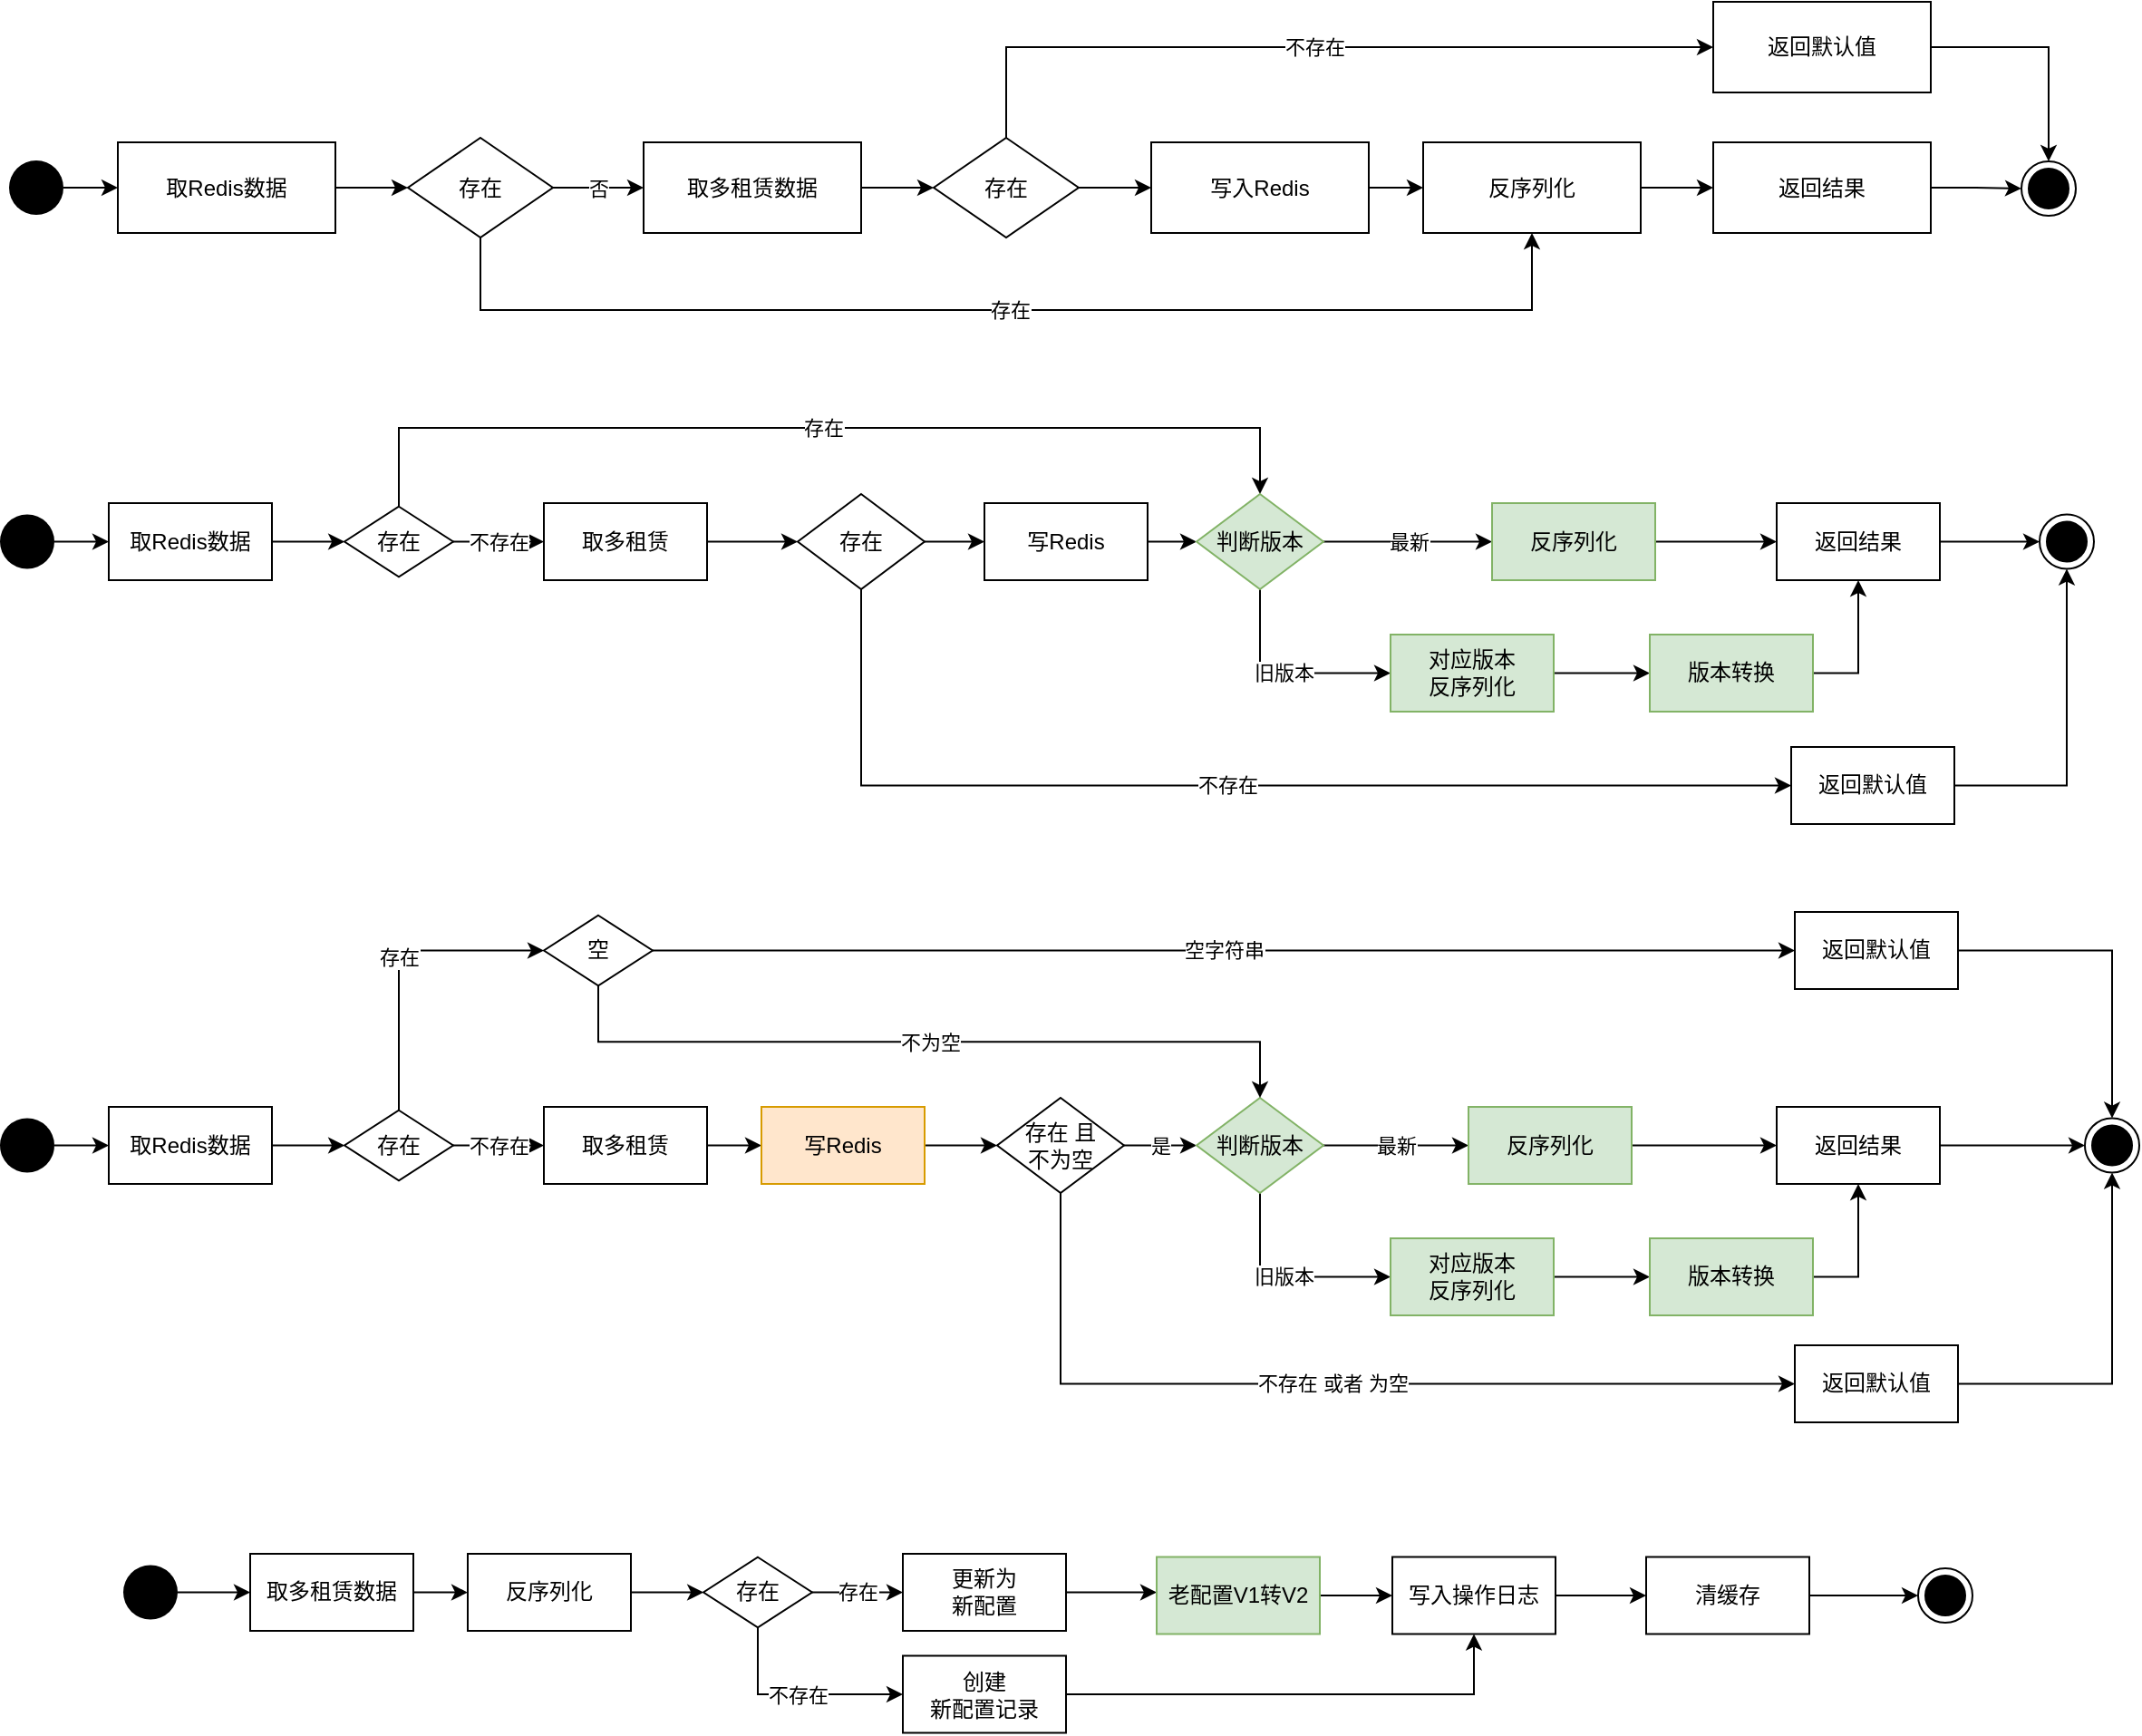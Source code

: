 <mxfile version="13.9.9" type="github">
  <diagram id="lCH3l3sZAvIwr4fx6T6T" name="Page-1">
    <mxGraphModel dx="1422" dy="762" grid="0" gridSize="10" guides="1" tooltips="1" connect="1" arrows="1" fold="1" page="1" pageScale="1" pageWidth="1654" pageHeight="2336" math="0" shadow="0">
      <root>
        <mxCell id="0" />
        <mxCell id="1" parent="0" />
        <mxCell id="pgZDr6GOO8oYsuXbYnGg-4" value="" style="edgeStyle=orthogonalEdgeStyle;rounded=0;orthogonalLoop=1;jettySize=auto;html=1;" parent="1" source="pgZDr6GOO8oYsuXbYnGg-1" target="pgZDr6GOO8oYsuXbYnGg-3" edge="1">
          <mxGeometry relative="1" as="geometry" />
        </mxCell>
        <mxCell id="pgZDr6GOO8oYsuXbYnGg-1" value="取Redis数据" style="rounded=0;whiteSpace=wrap;html=1;" parent="1" vertex="1">
          <mxGeometry x="120" y="327.5" width="120" height="50" as="geometry" />
        </mxCell>
        <mxCell id="pgZDr6GOO8oYsuXbYnGg-6" value="" style="edgeStyle=orthogonalEdgeStyle;rounded=0;orthogonalLoop=1;jettySize=auto;html=1;" parent="1" source="pgZDr6GOO8oYsuXbYnGg-2" target="pgZDr6GOO8oYsuXbYnGg-5" edge="1">
          <mxGeometry relative="1" as="geometry" />
        </mxCell>
        <mxCell id="pgZDr6GOO8oYsuXbYnGg-2" value="取多租赁数据" style="rounded=0;whiteSpace=wrap;html=1;" parent="1" vertex="1">
          <mxGeometry x="410" y="327.5" width="120" height="50" as="geometry" />
        </mxCell>
        <mxCell id="pgZDr6GOO8oYsuXbYnGg-7" value="否" style="edgeStyle=orthogonalEdgeStyle;rounded=0;orthogonalLoop=1;jettySize=auto;html=1;" parent="1" source="pgZDr6GOO8oYsuXbYnGg-3" target="pgZDr6GOO8oYsuXbYnGg-2" edge="1">
          <mxGeometry relative="1" as="geometry" />
        </mxCell>
        <mxCell id="pgZDr6GOO8oYsuXbYnGg-21" value="存在" style="edgeStyle=orthogonalEdgeStyle;rounded=0;orthogonalLoop=1;jettySize=auto;html=1;exitX=0.5;exitY=1;exitDx=0;exitDy=0;entryX=0.5;entryY=1;entryDx=0;entryDy=0;" parent="1" source="pgZDr6GOO8oYsuXbYnGg-3" target="pgZDr6GOO8oYsuXbYnGg-9" edge="1">
          <mxGeometry relative="1" as="geometry">
            <Array as="points">
              <mxPoint x="320" y="420" />
              <mxPoint x="900" y="420" />
            </Array>
            <mxPoint x="906" y="394" as="targetPoint" />
          </mxGeometry>
        </mxCell>
        <mxCell id="pgZDr6GOO8oYsuXbYnGg-3" value="存在" style="rhombus;whiteSpace=wrap;html=1;" parent="1" vertex="1">
          <mxGeometry x="280" y="325" width="80" height="55" as="geometry" />
        </mxCell>
        <mxCell id="pgZDr6GOO8oYsuXbYnGg-19" value="" style="edgeStyle=orthogonalEdgeStyle;rounded=0;orthogonalLoop=1;jettySize=auto;html=1;" parent="1" source="pgZDr6GOO8oYsuXbYnGg-5" target="pgZDr6GOO8oYsuXbYnGg-8" edge="1">
          <mxGeometry relative="1" as="geometry" />
        </mxCell>
        <mxCell id="pgZDr6GOO8oYsuXbYnGg-20" value="不存在" style="edgeStyle=orthogonalEdgeStyle;rounded=0;orthogonalLoop=1;jettySize=auto;html=1;exitX=0.5;exitY=0;exitDx=0;exitDy=0;entryX=0;entryY=0.5;entryDx=0;entryDy=0;" parent="1" source="pgZDr6GOO8oYsuXbYnGg-5" target="pgZDr6GOO8oYsuXbYnGg-15" edge="1">
          <mxGeometry relative="1" as="geometry" />
        </mxCell>
        <mxCell id="pgZDr6GOO8oYsuXbYnGg-5" value="存在" style="rhombus;whiteSpace=wrap;html=1;" parent="1" vertex="1">
          <mxGeometry x="570" y="325" width="80" height="55" as="geometry" />
        </mxCell>
        <mxCell id="pgZDr6GOO8oYsuXbYnGg-18" value="" style="edgeStyle=orthogonalEdgeStyle;rounded=0;orthogonalLoop=1;jettySize=auto;html=1;" parent="1" source="pgZDr6GOO8oYsuXbYnGg-8" target="pgZDr6GOO8oYsuXbYnGg-9" edge="1">
          <mxGeometry relative="1" as="geometry" />
        </mxCell>
        <mxCell id="pgZDr6GOO8oYsuXbYnGg-8" value="写入Redis" style="rounded=0;whiteSpace=wrap;html=1;" parent="1" vertex="1">
          <mxGeometry x="690" y="327.5" width="120" height="50" as="geometry" />
        </mxCell>
        <mxCell id="pgZDr6GOO8oYsuXbYnGg-14" value="" style="edgeStyle=orthogonalEdgeStyle;rounded=0;orthogonalLoop=1;jettySize=auto;html=1;" parent="1" source="pgZDr6GOO8oYsuXbYnGg-9" target="pgZDr6GOO8oYsuXbYnGg-11" edge="1">
          <mxGeometry relative="1" as="geometry" />
        </mxCell>
        <mxCell id="pgZDr6GOO8oYsuXbYnGg-9" value="反序列化" style="rounded=0;whiteSpace=wrap;html=1;" parent="1" vertex="1">
          <mxGeometry x="840" y="327.5" width="120" height="50" as="geometry" />
        </mxCell>
        <mxCell id="pgZDr6GOO8oYsuXbYnGg-13" value="" style="edgeStyle=orthogonalEdgeStyle;rounded=0;orthogonalLoop=1;jettySize=auto;html=1;" parent="1" source="pgZDr6GOO8oYsuXbYnGg-11" target="pgZDr6GOO8oYsuXbYnGg-12" edge="1">
          <mxGeometry relative="1" as="geometry" />
        </mxCell>
        <mxCell id="pgZDr6GOO8oYsuXbYnGg-11" value="返回结果" style="rounded=0;whiteSpace=wrap;html=1;" parent="1" vertex="1">
          <mxGeometry x="1000" y="327.5" width="120" height="50" as="geometry" />
        </mxCell>
        <mxCell id="pgZDr6GOO8oYsuXbYnGg-12" value="" style="ellipse;html=1;shape=endState;fillColor=#000000;strokeColor=#000000;" parent="1" vertex="1">
          <mxGeometry x="1170" y="338" width="30" height="30" as="geometry" />
        </mxCell>
        <mxCell id="pgZDr6GOO8oYsuXbYnGg-16" style="edgeStyle=orthogonalEdgeStyle;rounded=0;orthogonalLoop=1;jettySize=auto;html=1;exitX=1;exitY=0.5;exitDx=0;exitDy=0;" parent="1" source="pgZDr6GOO8oYsuXbYnGg-15" target="pgZDr6GOO8oYsuXbYnGg-12" edge="1">
          <mxGeometry relative="1" as="geometry" />
        </mxCell>
        <mxCell id="pgZDr6GOO8oYsuXbYnGg-15" value="返回默认值" style="rounded=0;whiteSpace=wrap;html=1;" parent="1" vertex="1">
          <mxGeometry x="1000" y="250" width="120" height="50" as="geometry" />
        </mxCell>
        <mxCell id="pgZDr6GOO8oYsuXbYnGg-23" value="" style="edgeStyle=orthogonalEdgeStyle;rounded=0;orthogonalLoop=1;jettySize=auto;html=1;" parent="1" source="pgZDr6GOO8oYsuXbYnGg-22" target="pgZDr6GOO8oYsuXbYnGg-1" edge="1">
          <mxGeometry relative="1" as="geometry" />
        </mxCell>
        <mxCell id="pgZDr6GOO8oYsuXbYnGg-22" value="" style="ellipse;fillColor=#000000;strokeColor=none;" parent="1" vertex="1">
          <mxGeometry x="60" y="337.5" width="30" height="30" as="geometry" />
        </mxCell>
        <mxCell id="pgZDr6GOO8oYsuXbYnGg-72" value="" style="edgeStyle=orthogonalEdgeStyle;rounded=0;orthogonalLoop=1;jettySize=auto;html=1;" parent="1" source="pgZDr6GOO8oYsuXbYnGg-47" target="pgZDr6GOO8oYsuXbYnGg-71" edge="1">
          <mxGeometry relative="1" as="geometry" />
        </mxCell>
        <mxCell id="pgZDr6GOO8oYsuXbYnGg-47" value="取Redis数据" style="rounded=0;whiteSpace=wrap;html=1;" parent="1" vertex="1">
          <mxGeometry x="115" y="526.5" width="90" height="42.5" as="geometry" />
        </mxCell>
        <mxCell id="pgZDr6GOO8oYsuXbYnGg-66" value="" style="edgeStyle=orthogonalEdgeStyle;rounded=0;orthogonalLoop=1;jettySize=auto;html=1;" parent="1" source="pgZDr6GOO8oYsuXbYnGg-67" target="pgZDr6GOO8oYsuXbYnGg-47" edge="1">
          <mxGeometry relative="1" as="geometry" />
        </mxCell>
        <mxCell id="pgZDr6GOO8oYsuXbYnGg-67" value="" style="ellipse;fillColor=#000000;strokeColor=none;" parent="1" vertex="1">
          <mxGeometry x="55" y="532.75" width="30" height="30" as="geometry" />
        </mxCell>
        <mxCell id="pgZDr6GOO8oYsuXbYnGg-74" value="不存在" style="edgeStyle=orthogonalEdgeStyle;rounded=0;orthogonalLoop=1;jettySize=auto;html=1;" parent="1" source="pgZDr6GOO8oYsuXbYnGg-71" target="pgZDr6GOO8oYsuXbYnGg-73" edge="1">
          <mxGeometry relative="1" as="geometry" />
        </mxCell>
        <mxCell id="pgZDr6GOO8oYsuXbYnGg-90" value="存在" style="edgeStyle=orthogonalEdgeStyle;rounded=0;orthogonalLoop=1;jettySize=auto;html=1;exitX=0.5;exitY=0;exitDx=0;exitDy=0;entryX=0.5;entryY=0;entryDx=0;entryDy=0;" parent="1" source="pgZDr6GOO8oYsuXbYnGg-71" target="pgZDr6GOO8oYsuXbYnGg-81" edge="1">
          <mxGeometry relative="1" as="geometry">
            <mxPoint x="355" y="440.255" as="targetPoint" />
            <Array as="points">
              <mxPoint x="275" y="485" />
              <mxPoint x="750" y="485" />
            </Array>
          </mxGeometry>
        </mxCell>
        <mxCell id="pgZDr6GOO8oYsuXbYnGg-71" value="存在" style="rhombus;whiteSpace=wrap;html=1;" parent="1" vertex="1">
          <mxGeometry x="245" y="528.38" width="60" height="38.75" as="geometry" />
        </mxCell>
        <mxCell id="uW7PlwL_3_CGzhX4v0mg-35" value="" style="edgeStyle=orthogonalEdgeStyle;rounded=0;orthogonalLoop=1;jettySize=auto;html=1;" edge="1" parent="1" source="pgZDr6GOO8oYsuXbYnGg-73" target="pgZDr6GOO8oYsuXbYnGg-78">
          <mxGeometry relative="1" as="geometry" />
        </mxCell>
        <mxCell id="pgZDr6GOO8oYsuXbYnGg-73" value="取多租赁" style="rounded=0;whiteSpace=wrap;html=1;" parent="1" vertex="1">
          <mxGeometry x="355" y="526.5" width="90" height="42.5" as="geometry" />
        </mxCell>
        <mxCell id="uW7PlwL_3_CGzhX4v0mg-37" value="" style="edgeStyle=orthogonalEdgeStyle;rounded=0;orthogonalLoop=1;jettySize=auto;html=1;" edge="1" parent="1" source="pgZDr6GOO8oYsuXbYnGg-75" target="pgZDr6GOO8oYsuXbYnGg-81">
          <mxGeometry relative="1" as="geometry" />
        </mxCell>
        <mxCell id="pgZDr6GOO8oYsuXbYnGg-75" value="写Redis" style="rounded=0;whiteSpace=wrap;html=1;" parent="1" vertex="1">
          <mxGeometry x="598" y="526.5" width="90" height="42.5" as="geometry" />
        </mxCell>
        <mxCell id="pgZDr6GOO8oYsuXbYnGg-103" value="不存在" style="edgeStyle=orthogonalEdgeStyle;rounded=0;orthogonalLoop=1;jettySize=auto;html=1;exitX=0.5;exitY=1;exitDx=0;exitDy=0;entryX=0;entryY=0.5;entryDx=0;entryDy=0;" parent="1" source="pgZDr6GOO8oYsuXbYnGg-78" target="pgZDr6GOO8oYsuXbYnGg-102" edge="1">
          <mxGeometry relative="1" as="geometry" />
        </mxCell>
        <mxCell id="uW7PlwL_3_CGzhX4v0mg-36" value="" style="edgeStyle=orthogonalEdgeStyle;rounded=0;orthogonalLoop=1;jettySize=auto;html=1;" edge="1" parent="1" source="pgZDr6GOO8oYsuXbYnGg-78" target="pgZDr6GOO8oYsuXbYnGg-75">
          <mxGeometry relative="1" as="geometry" />
        </mxCell>
        <mxCell id="pgZDr6GOO8oYsuXbYnGg-78" value="存在" style="rhombus;whiteSpace=wrap;html=1;" parent="1" vertex="1">
          <mxGeometry x="495" y="521.5" width="70" height="52.5" as="geometry" />
        </mxCell>
        <mxCell id="pgZDr6GOO8oYsuXbYnGg-85" value="最新" style="edgeStyle=orthogonalEdgeStyle;rounded=0;orthogonalLoop=1;jettySize=auto;html=1;" parent="1" source="pgZDr6GOO8oYsuXbYnGg-81" target="pgZDr6GOO8oYsuXbYnGg-83" edge="1">
          <mxGeometry relative="1" as="geometry" />
        </mxCell>
        <mxCell id="pgZDr6GOO8oYsuXbYnGg-96" value="旧版本" style="edgeStyle=orthogonalEdgeStyle;rounded=0;orthogonalLoop=1;jettySize=auto;html=1;exitX=0.5;exitY=1;exitDx=0;exitDy=0;entryX=0;entryY=0.5;entryDx=0;entryDy=0;" parent="1" source="pgZDr6GOO8oYsuXbYnGg-81" target="pgZDr6GOO8oYsuXbYnGg-95" edge="1">
          <mxGeometry relative="1" as="geometry" />
        </mxCell>
        <mxCell id="pgZDr6GOO8oYsuXbYnGg-81" value="判断版本" style="rhombus;whiteSpace=wrap;html=1;fillColor=#d5e8d4;strokeColor=#82b366;" parent="1" vertex="1">
          <mxGeometry x="715" y="521.5" width="70" height="52.5" as="geometry" />
        </mxCell>
        <mxCell id="pgZDr6GOO8oYsuXbYnGg-86" value="" style="edgeStyle=orthogonalEdgeStyle;rounded=0;orthogonalLoop=1;jettySize=auto;html=1;" parent="1" source="pgZDr6GOO8oYsuXbYnGg-83" target="pgZDr6GOO8oYsuXbYnGg-84" edge="1">
          <mxGeometry relative="1" as="geometry" />
        </mxCell>
        <mxCell id="pgZDr6GOO8oYsuXbYnGg-83" value="反序列化" style="rounded=0;whiteSpace=wrap;html=1;fillColor=#d5e8d4;strokeColor=#82b366;" parent="1" vertex="1">
          <mxGeometry x="878" y="526.51" width="90" height="42.5" as="geometry" />
        </mxCell>
        <mxCell id="pgZDr6GOO8oYsuXbYnGg-88" value="" style="edgeStyle=orthogonalEdgeStyle;rounded=0;orthogonalLoop=1;jettySize=auto;html=1;" parent="1" source="pgZDr6GOO8oYsuXbYnGg-84" target="pgZDr6GOO8oYsuXbYnGg-87" edge="1">
          <mxGeometry relative="1" as="geometry" />
        </mxCell>
        <mxCell id="pgZDr6GOO8oYsuXbYnGg-84" value="返回结果" style="rounded=0;whiteSpace=wrap;html=1;" parent="1" vertex="1">
          <mxGeometry x="1035" y="526.5" width="90" height="42.5" as="geometry" />
        </mxCell>
        <mxCell id="pgZDr6GOO8oYsuXbYnGg-87" value="" style="ellipse;html=1;shape=endState;fillColor=#000000;strokeColor=#000000;" parent="1" vertex="1">
          <mxGeometry x="1180" y="532.76" width="30" height="30" as="geometry" />
        </mxCell>
        <mxCell id="pgZDr6GOO8oYsuXbYnGg-98" value="" style="edgeStyle=orthogonalEdgeStyle;rounded=0;orthogonalLoop=1;jettySize=auto;html=1;" parent="1" source="pgZDr6GOO8oYsuXbYnGg-95" target="pgZDr6GOO8oYsuXbYnGg-97" edge="1">
          <mxGeometry relative="1" as="geometry" />
        </mxCell>
        <mxCell id="pgZDr6GOO8oYsuXbYnGg-95" value="对应版本&lt;br&gt;反序列化" style="rounded=0;whiteSpace=wrap;html=1;fillColor=#d5e8d4;strokeColor=#82b366;" parent="1" vertex="1">
          <mxGeometry x="822" y="599" width="90" height="42.5" as="geometry" />
        </mxCell>
        <mxCell id="pgZDr6GOO8oYsuXbYnGg-99" style="edgeStyle=orthogonalEdgeStyle;rounded=0;orthogonalLoop=1;jettySize=auto;html=1;exitX=1;exitY=0.5;exitDx=0;exitDy=0;" parent="1" source="pgZDr6GOO8oYsuXbYnGg-97" target="pgZDr6GOO8oYsuXbYnGg-84" edge="1">
          <mxGeometry relative="1" as="geometry" />
        </mxCell>
        <mxCell id="pgZDr6GOO8oYsuXbYnGg-97" value="版本转换" style="rounded=0;whiteSpace=wrap;html=1;fillColor=#d5e8d4;strokeColor=#82b366;" parent="1" vertex="1">
          <mxGeometry x="965" y="599" width="90" height="42.5" as="geometry" />
        </mxCell>
        <mxCell id="pgZDr6GOO8oYsuXbYnGg-104" style="edgeStyle=orthogonalEdgeStyle;rounded=0;orthogonalLoop=1;jettySize=auto;html=1;exitX=1;exitY=0.5;exitDx=0;exitDy=0;entryX=0.5;entryY=1;entryDx=0;entryDy=0;" parent="1" source="pgZDr6GOO8oYsuXbYnGg-102" target="pgZDr6GOO8oYsuXbYnGg-87" edge="1">
          <mxGeometry relative="1" as="geometry" />
        </mxCell>
        <mxCell id="pgZDr6GOO8oYsuXbYnGg-102" value="返回默认值" style="rounded=0;whiteSpace=wrap;html=1;" parent="1" vertex="1">
          <mxGeometry x="1043" y="661" width="90" height="42.5" as="geometry" />
        </mxCell>
        <mxCell id="pgZDr6GOO8oYsuXbYnGg-109" value="" style="edgeStyle=orthogonalEdgeStyle;rounded=0;orthogonalLoop=1;jettySize=auto;html=1;" parent="1" source="pgZDr6GOO8oYsuXbYnGg-107" target="pgZDr6GOO8oYsuXbYnGg-108" edge="1">
          <mxGeometry relative="1" as="geometry" />
        </mxCell>
        <mxCell id="pgZDr6GOO8oYsuXbYnGg-107" value="" style="ellipse;fillColor=#000000;strokeColor=none;" parent="1" vertex="1">
          <mxGeometry x="123" y="1112.25" width="30" height="30" as="geometry" />
        </mxCell>
        <mxCell id="pgZDr6GOO8oYsuXbYnGg-113" value="" style="edgeStyle=orthogonalEdgeStyle;rounded=0;orthogonalLoop=1;jettySize=auto;html=1;" parent="1" source="pgZDr6GOO8oYsuXbYnGg-108" edge="1">
          <mxGeometry relative="1" as="geometry">
            <mxPoint x="313" y="1127.35" as="targetPoint" />
          </mxGeometry>
        </mxCell>
        <mxCell id="pgZDr6GOO8oYsuXbYnGg-108" value="取多租赁数据" style="rounded=0;whiteSpace=wrap;html=1;" parent="1" vertex="1">
          <mxGeometry x="193" y="1106" width="90" height="42.5" as="geometry" />
        </mxCell>
        <mxCell id="pgZDr6GOO8oYsuXbYnGg-115" value="" style="edgeStyle=orthogonalEdgeStyle;rounded=0;orthogonalLoop=1;jettySize=auto;html=1;" parent="1" source="pgZDr6GOO8oYsuXbYnGg-111" target="pgZDr6GOO8oYsuXbYnGg-112" edge="1">
          <mxGeometry relative="1" as="geometry" />
        </mxCell>
        <mxCell id="pgZDr6GOO8oYsuXbYnGg-111" value="反序列化" style="rounded=0;whiteSpace=wrap;html=1;" parent="1" vertex="1">
          <mxGeometry x="313" y="1106" width="90" height="42.5" as="geometry" />
        </mxCell>
        <mxCell id="pgZDr6GOO8oYsuXbYnGg-118" value="不存在" style="edgeStyle=orthogonalEdgeStyle;rounded=0;orthogonalLoop=1;jettySize=auto;html=1;exitX=0.5;exitY=1;exitDx=0;exitDy=0;entryX=0;entryY=0.5;entryDx=0;entryDy=0;" parent="1" source="pgZDr6GOO8oYsuXbYnGg-112" target="pgZDr6GOO8oYsuXbYnGg-117" edge="1">
          <mxGeometry relative="1" as="geometry" />
        </mxCell>
        <mxCell id="pgZDr6GOO8oYsuXbYnGg-120" value="存在" style="edgeStyle=orthogonalEdgeStyle;rounded=0;orthogonalLoop=1;jettySize=auto;html=1;" parent="1" source="pgZDr6GOO8oYsuXbYnGg-112" target="pgZDr6GOO8oYsuXbYnGg-119" edge="1">
          <mxGeometry relative="1" as="geometry" />
        </mxCell>
        <mxCell id="pgZDr6GOO8oYsuXbYnGg-112" value="存在" style="rhombus;whiteSpace=wrap;html=1;" parent="1" vertex="1">
          <mxGeometry x="443" y="1107.875" width="60" height="38.75" as="geometry" />
        </mxCell>
        <mxCell id="pgZDr6GOO8oYsuXbYnGg-127" style="edgeStyle=orthogonalEdgeStyle;rounded=0;orthogonalLoop=1;jettySize=auto;html=1;exitX=1;exitY=0.5;exitDx=0;exitDy=0;" parent="1" source="pgZDr6GOO8oYsuXbYnGg-117" target="pgZDr6GOO8oYsuXbYnGg-121" edge="1">
          <mxGeometry relative="1" as="geometry" />
        </mxCell>
        <mxCell id="pgZDr6GOO8oYsuXbYnGg-117" value="创建 &lt;br&gt;新配置记录" style="rounded=0;whiteSpace=wrap;html=1;" parent="1" vertex="1">
          <mxGeometry x="553" y="1162.25" width="90" height="42.5" as="geometry" />
        </mxCell>
        <mxCell id="pgZDr6GOO8oYsuXbYnGg-129" value="" style="edgeStyle=orthogonalEdgeStyle;rounded=0;orthogonalLoop=1;jettySize=auto;html=1;" parent="1" source="pgZDr6GOO8oYsuXbYnGg-119" edge="1">
          <mxGeometry relative="1" as="geometry">
            <mxPoint x="693" y="1127.25" as="targetPoint" />
          </mxGeometry>
        </mxCell>
        <mxCell id="pgZDr6GOO8oYsuXbYnGg-119" value="更新为&lt;br&gt;新配置" style="rounded=0;whiteSpace=wrap;html=1;" parent="1" vertex="1">
          <mxGeometry x="553" y="1106" width="90" height="42.5" as="geometry" />
        </mxCell>
        <mxCell id="pgZDr6GOO8oYsuXbYnGg-125" value="" style="edgeStyle=orthogonalEdgeStyle;rounded=0;orthogonalLoop=1;jettySize=auto;html=1;" parent="1" source="pgZDr6GOO8oYsuXbYnGg-121" target="pgZDr6GOO8oYsuXbYnGg-123" edge="1">
          <mxGeometry relative="1" as="geometry" />
        </mxCell>
        <mxCell id="pgZDr6GOO8oYsuXbYnGg-121" value="写入操作日志" style="rounded=0;whiteSpace=wrap;html=1;" parent="1" vertex="1">
          <mxGeometry x="823" y="1107.75" width="90" height="42.5" as="geometry" />
        </mxCell>
        <mxCell id="pgZDr6GOO8oYsuXbYnGg-126" value="" style="edgeStyle=orthogonalEdgeStyle;rounded=0;orthogonalLoop=1;jettySize=auto;html=1;" parent="1" source="pgZDr6GOO8oYsuXbYnGg-123" target="pgZDr6GOO8oYsuXbYnGg-124" edge="1">
          <mxGeometry relative="1" as="geometry" />
        </mxCell>
        <mxCell id="pgZDr6GOO8oYsuXbYnGg-123" value="清缓存" style="rounded=0;whiteSpace=wrap;html=1;" parent="1" vertex="1">
          <mxGeometry x="963" y="1107.75" width="90" height="42.5" as="geometry" />
        </mxCell>
        <mxCell id="pgZDr6GOO8oYsuXbYnGg-124" value="" style="ellipse;html=1;shape=endState;fillColor=#000000;strokeColor=#000000;" parent="1" vertex="1">
          <mxGeometry x="1113" y="1114" width="30" height="30" as="geometry" />
        </mxCell>
        <mxCell id="pgZDr6GOO8oYsuXbYnGg-130" value="" style="edgeStyle=orthogonalEdgeStyle;rounded=0;orthogonalLoop=1;jettySize=auto;html=1;" parent="1" source="pgZDr6GOO8oYsuXbYnGg-128" target="pgZDr6GOO8oYsuXbYnGg-121" edge="1">
          <mxGeometry relative="1" as="geometry" />
        </mxCell>
        <mxCell id="pgZDr6GOO8oYsuXbYnGg-128" value="老配置V1转V2" style="rounded=0;whiteSpace=wrap;html=1;fillColor=#d5e8d4;strokeColor=#82b366;" parent="1" vertex="1">
          <mxGeometry x="693" y="1107.75" width="90" height="42.5" as="geometry" />
        </mxCell>
        <mxCell id="uW7PlwL_3_CGzhX4v0mg-2" value="" style="edgeStyle=orthogonalEdgeStyle;rounded=0;orthogonalLoop=1;jettySize=auto;html=1;" edge="1" parent="1" source="uW7PlwL_3_CGzhX4v0mg-3" target="uW7PlwL_3_CGzhX4v0mg-8">
          <mxGeometry relative="1" as="geometry" />
        </mxCell>
        <mxCell id="uW7PlwL_3_CGzhX4v0mg-3" value="取Redis数据" style="rounded=0;whiteSpace=wrap;html=1;" vertex="1" parent="1">
          <mxGeometry x="115" y="859.5" width="90" height="42.5" as="geometry" />
        </mxCell>
        <mxCell id="uW7PlwL_3_CGzhX4v0mg-4" value="" style="edgeStyle=orthogonalEdgeStyle;rounded=0;orthogonalLoop=1;jettySize=auto;html=1;" edge="1" parent="1" source="uW7PlwL_3_CGzhX4v0mg-5" target="uW7PlwL_3_CGzhX4v0mg-3">
          <mxGeometry relative="1" as="geometry" />
        </mxCell>
        <mxCell id="uW7PlwL_3_CGzhX4v0mg-5" value="" style="ellipse;fillColor=#000000;strokeColor=none;" vertex="1" parent="1">
          <mxGeometry x="55" y="865.75" width="30" height="30" as="geometry" />
        </mxCell>
        <mxCell id="uW7PlwL_3_CGzhX4v0mg-6" value="不存在" style="edgeStyle=orthogonalEdgeStyle;rounded=0;orthogonalLoop=1;jettySize=auto;html=1;" edge="1" parent="1" source="uW7PlwL_3_CGzhX4v0mg-8" target="uW7PlwL_3_CGzhX4v0mg-10">
          <mxGeometry relative="1" as="geometry" />
        </mxCell>
        <mxCell id="uW7PlwL_3_CGzhX4v0mg-7" value="存在" style="edgeStyle=orthogonalEdgeStyle;rounded=0;orthogonalLoop=1;jettySize=auto;html=1;exitX=0.5;exitY=0;exitDx=0;exitDy=0;entryX=0;entryY=0.5;entryDx=0;entryDy=0;" edge="1" parent="1" source="uW7PlwL_3_CGzhX4v0mg-8" target="uW7PlwL_3_CGzhX4v0mg-26">
          <mxGeometry relative="1" as="geometry" />
        </mxCell>
        <mxCell id="uW7PlwL_3_CGzhX4v0mg-8" value="存在" style="rhombus;whiteSpace=wrap;html=1;" vertex="1" parent="1">
          <mxGeometry x="245" y="861.38" width="60" height="38.75" as="geometry" />
        </mxCell>
        <mxCell id="uW7PlwL_3_CGzhX4v0mg-9" value="" style="edgeStyle=orthogonalEdgeStyle;rounded=0;orthogonalLoop=1;jettySize=auto;html=1;" edge="1" parent="1" source="uW7PlwL_3_CGzhX4v0mg-10" target="uW7PlwL_3_CGzhX4v0mg-12">
          <mxGeometry relative="1" as="geometry" />
        </mxCell>
        <mxCell id="uW7PlwL_3_CGzhX4v0mg-10" value="取多租赁" style="rounded=0;whiteSpace=wrap;html=1;" vertex="1" parent="1">
          <mxGeometry x="355" y="859.5" width="90" height="42.5" as="geometry" />
        </mxCell>
        <mxCell id="uW7PlwL_3_CGzhX4v0mg-11" value="" style="edgeStyle=orthogonalEdgeStyle;rounded=0;orthogonalLoop=1;jettySize=auto;html=1;" edge="1" parent="1" source="uW7PlwL_3_CGzhX4v0mg-12" target="uW7PlwL_3_CGzhX4v0mg-15">
          <mxGeometry relative="1" as="geometry" />
        </mxCell>
        <mxCell id="uW7PlwL_3_CGzhX4v0mg-12" value="写Redis" style="rounded=0;whiteSpace=wrap;html=1;fillColor=#ffe6cc;strokeColor=#d79b00;" vertex="1" parent="1">
          <mxGeometry x="475" y="859.5" width="90" height="42.5" as="geometry" />
        </mxCell>
        <mxCell id="uW7PlwL_3_CGzhX4v0mg-13" value="是" style="edgeStyle=orthogonalEdgeStyle;rounded=0;orthogonalLoop=1;jettySize=auto;html=1;" edge="1" parent="1" source="uW7PlwL_3_CGzhX4v0mg-15" target="uW7PlwL_3_CGzhX4v0mg-18">
          <mxGeometry relative="1" as="geometry" />
        </mxCell>
        <mxCell id="uW7PlwL_3_CGzhX4v0mg-14" value="不存在 或者 为空" style="edgeStyle=orthogonalEdgeStyle;rounded=0;orthogonalLoop=1;jettySize=auto;html=1;exitX=0.5;exitY=1;exitDx=0;exitDy=0;entryX=0;entryY=0.5;entryDx=0;entryDy=0;" edge="1" parent="1" source="uW7PlwL_3_CGzhX4v0mg-15" target="uW7PlwL_3_CGzhX4v0mg-34">
          <mxGeometry relative="1" as="geometry" />
        </mxCell>
        <mxCell id="uW7PlwL_3_CGzhX4v0mg-15" value="存在 且&lt;br&gt;不为空" style="rhombus;whiteSpace=wrap;html=1;" vertex="1" parent="1">
          <mxGeometry x="605" y="854.5" width="70" height="52.5" as="geometry" />
        </mxCell>
        <mxCell id="uW7PlwL_3_CGzhX4v0mg-16" value="最新" style="edgeStyle=orthogonalEdgeStyle;rounded=0;orthogonalLoop=1;jettySize=auto;html=1;" edge="1" parent="1" source="uW7PlwL_3_CGzhX4v0mg-18" target="uW7PlwL_3_CGzhX4v0mg-20">
          <mxGeometry relative="1" as="geometry" />
        </mxCell>
        <mxCell id="uW7PlwL_3_CGzhX4v0mg-17" value="旧版本" style="edgeStyle=orthogonalEdgeStyle;rounded=0;orthogonalLoop=1;jettySize=auto;html=1;exitX=0.5;exitY=1;exitDx=0;exitDy=0;entryX=0;entryY=0.5;entryDx=0;entryDy=0;" edge="1" parent="1" source="uW7PlwL_3_CGzhX4v0mg-18" target="uW7PlwL_3_CGzhX4v0mg-30">
          <mxGeometry relative="1" as="geometry" />
        </mxCell>
        <mxCell id="uW7PlwL_3_CGzhX4v0mg-18" value="判断版本" style="rhombus;whiteSpace=wrap;html=1;fillColor=#d5e8d4;strokeColor=#82b366;" vertex="1" parent="1">
          <mxGeometry x="715" y="854.5" width="70" height="52.5" as="geometry" />
        </mxCell>
        <mxCell id="uW7PlwL_3_CGzhX4v0mg-19" value="" style="edgeStyle=orthogonalEdgeStyle;rounded=0;orthogonalLoop=1;jettySize=auto;html=1;" edge="1" parent="1" source="uW7PlwL_3_CGzhX4v0mg-20" target="uW7PlwL_3_CGzhX4v0mg-22">
          <mxGeometry relative="1" as="geometry" />
        </mxCell>
        <mxCell id="uW7PlwL_3_CGzhX4v0mg-20" value="反序列化" style="rounded=0;whiteSpace=wrap;html=1;fillColor=#d5e8d4;strokeColor=#82b366;" vertex="1" parent="1">
          <mxGeometry x="865" y="859.51" width="90" height="42.5" as="geometry" />
        </mxCell>
        <mxCell id="uW7PlwL_3_CGzhX4v0mg-21" value="" style="edgeStyle=orthogonalEdgeStyle;rounded=0;orthogonalLoop=1;jettySize=auto;html=1;" edge="1" parent="1" source="uW7PlwL_3_CGzhX4v0mg-22" target="uW7PlwL_3_CGzhX4v0mg-23">
          <mxGeometry relative="1" as="geometry" />
        </mxCell>
        <mxCell id="uW7PlwL_3_CGzhX4v0mg-22" value="返回结果" style="rounded=0;whiteSpace=wrap;html=1;" vertex="1" parent="1">
          <mxGeometry x="1035" y="859.5" width="90" height="42.5" as="geometry" />
        </mxCell>
        <mxCell id="uW7PlwL_3_CGzhX4v0mg-23" value="" style="ellipse;html=1;shape=endState;fillColor=#000000;strokeColor=#000000;" vertex="1" parent="1">
          <mxGeometry x="1205" y="865.76" width="30" height="30" as="geometry" />
        </mxCell>
        <mxCell id="uW7PlwL_3_CGzhX4v0mg-24" value="空字符串" style="edgeStyle=orthogonalEdgeStyle;rounded=0;orthogonalLoop=1;jettySize=auto;html=1;exitX=1;exitY=0.5;exitDx=0;exitDy=0;" edge="1" parent="1" source="uW7PlwL_3_CGzhX4v0mg-26" target="uW7PlwL_3_CGzhX4v0mg-28">
          <mxGeometry relative="1" as="geometry" />
        </mxCell>
        <mxCell id="uW7PlwL_3_CGzhX4v0mg-25" value="不为空" style="edgeStyle=orthogonalEdgeStyle;rounded=0;orthogonalLoop=1;jettySize=auto;html=1;exitX=0.5;exitY=1;exitDx=0;exitDy=0;entryX=0.5;entryY=0;entryDx=0;entryDy=0;" edge="1" parent="1" source="uW7PlwL_3_CGzhX4v0mg-26" target="uW7PlwL_3_CGzhX4v0mg-18">
          <mxGeometry relative="1" as="geometry" />
        </mxCell>
        <mxCell id="uW7PlwL_3_CGzhX4v0mg-26" value="空" style="rhombus;whiteSpace=wrap;html=1;" vertex="1" parent="1">
          <mxGeometry x="355" y="753.88" width="60" height="38.75" as="geometry" />
        </mxCell>
        <mxCell id="uW7PlwL_3_CGzhX4v0mg-27" style="edgeStyle=orthogonalEdgeStyle;rounded=0;orthogonalLoop=1;jettySize=auto;html=1;exitX=1;exitY=0.5;exitDx=0;exitDy=0;" edge="1" parent="1" source="uW7PlwL_3_CGzhX4v0mg-28" target="uW7PlwL_3_CGzhX4v0mg-23">
          <mxGeometry relative="1" as="geometry" />
        </mxCell>
        <mxCell id="uW7PlwL_3_CGzhX4v0mg-28" value="返回默认值" style="rounded=0;whiteSpace=wrap;html=1;" vertex="1" parent="1">
          <mxGeometry x="1045" y="752" width="90" height="42.5" as="geometry" />
        </mxCell>
        <mxCell id="uW7PlwL_3_CGzhX4v0mg-29" value="" style="edgeStyle=orthogonalEdgeStyle;rounded=0;orthogonalLoop=1;jettySize=auto;html=1;" edge="1" parent="1" source="uW7PlwL_3_CGzhX4v0mg-30" target="uW7PlwL_3_CGzhX4v0mg-32">
          <mxGeometry relative="1" as="geometry" />
        </mxCell>
        <mxCell id="uW7PlwL_3_CGzhX4v0mg-30" value="对应版本&lt;br&gt;反序列化" style="rounded=0;whiteSpace=wrap;html=1;fillColor=#d5e8d4;strokeColor=#82b366;" vertex="1" parent="1">
          <mxGeometry x="822" y="932" width="90" height="42.5" as="geometry" />
        </mxCell>
        <mxCell id="uW7PlwL_3_CGzhX4v0mg-31" style="edgeStyle=orthogonalEdgeStyle;rounded=0;orthogonalLoop=1;jettySize=auto;html=1;exitX=1;exitY=0.5;exitDx=0;exitDy=0;" edge="1" parent="1" source="uW7PlwL_3_CGzhX4v0mg-32" target="uW7PlwL_3_CGzhX4v0mg-22">
          <mxGeometry relative="1" as="geometry" />
        </mxCell>
        <mxCell id="uW7PlwL_3_CGzhX4v0mg-32" value="版本转换" style="rounded=0;whiteSpace=wrap;html=1;fillColor=#d5e8d4;strokeColor=#82b366;" vertex="1" parent="1">
          <mxGeometry x="965" y="932" width="90" height="42.5" as="geometry" />
        </mxCell>
        <mxCell id="uW7PlwL_3_CGzhX4v0mg-33" style="edgeStyle=orthogonalEdgeStyle;rounded=0;orthogonalLoop=1;jettySize=auto;html=1;exitX=1;exitY=0.5;exitDx=0;exitDy=0;entryX=0.5;entryY=1;entryDx=0;entryDy=0;" edge="1" parent="1" source="uW7PlwL_3_CGzhX4v0mg-34" target="uW7PlwL_3_CGzhX4v0mg-23">
          <mxGeometry relative="1" as="geometry" />
        </mxCell>
        <mxCell id="uW7PlwL_3_CGzhX4v0mg-34" value="返回默认值" style="rounded=0;whiteSpace=wrap;html=1;" vertex="1" parent="1">
          <mxGeometry x="1045" y="991" width="90" height="42.5" as="geometry" />
        </mxCell>
      </root>
    </mxGraphModel>
  </diagram>
</mxfile>

